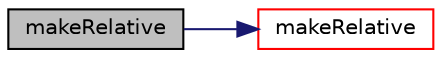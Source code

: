 digraph "makeRelative"
{
  bgcolor="transparent";
  edge [fontname="Helvetica",fontsize="10",labelfontname="Helvetica",labelfontsize="10"];
  node [fontname="Helvetica",fontsize="10",shape=record];
  rankdir="LR";
  Node1 [label="makeRelative",height=0.2,width=0.4,color="black", fillcolor="grey75", style="filled", fontcolor="black"];
  Node1 -> Node2 [color="midnightblue",fontsize="10",style="solid",fontname="Helvetica"];
  Node2 [label="makeRelative",height=0.2,width=0.4,color="red",URL="$a01541.html#add2fae1d46ede124e41208cdefd3ef33",tooltip="Make the given absolute velocity relative within the MRF region. "];
}
